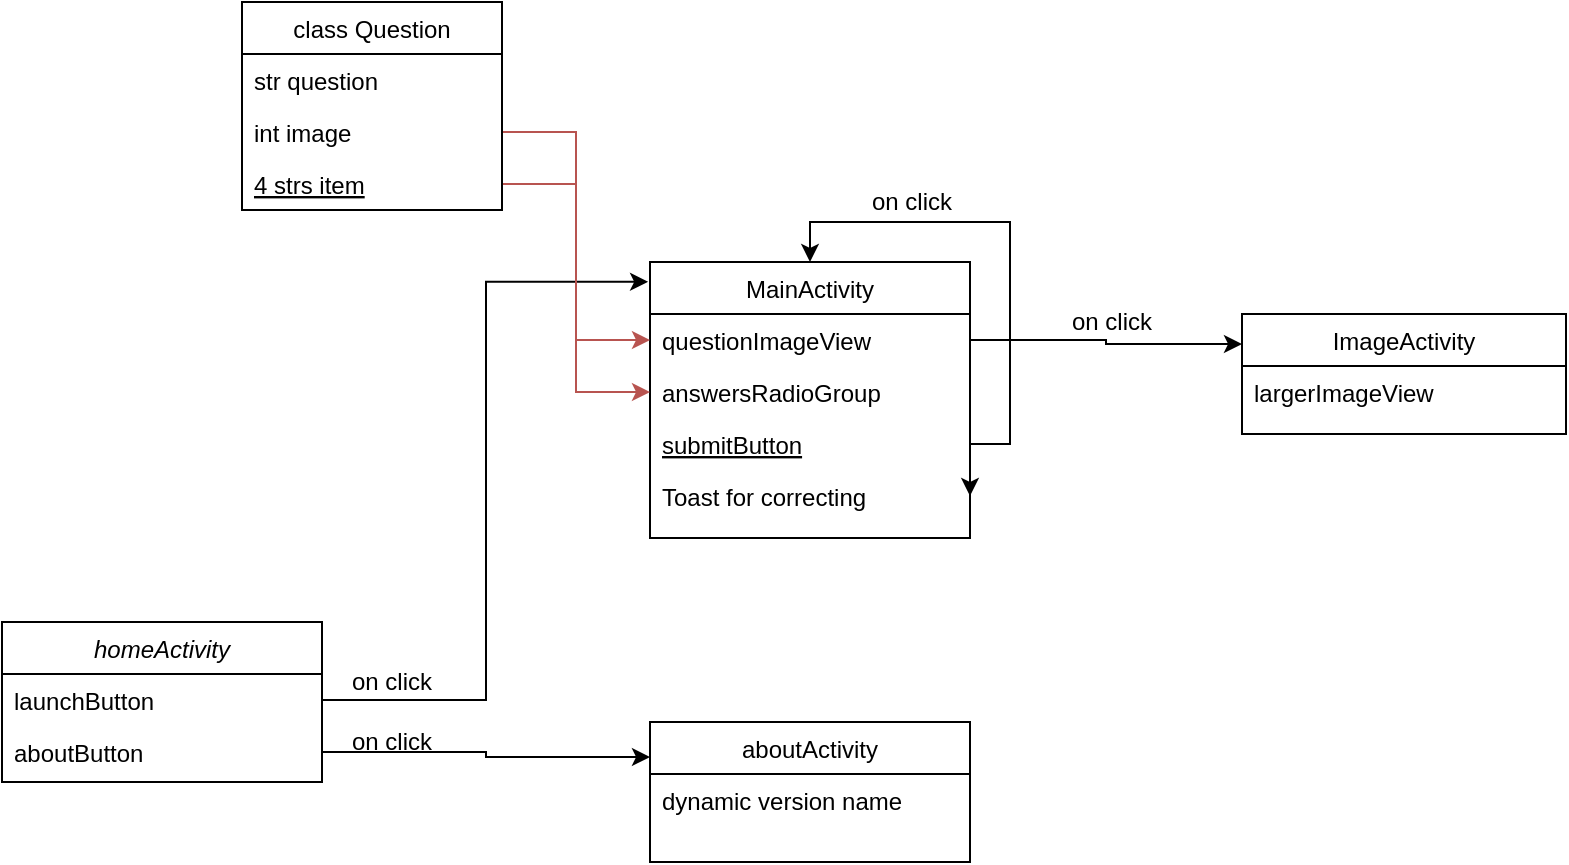 <mxfile type="device" version="12.8.8"><diagram id="C5RBs43oDa-KdzZeNtuy" name="Page-1"><mxGraphModel grid="1" shadow="0" math="0" pageHeight="1169" pageWidth="827" pageScale="1" page="1" fold="1" arrows="1" connect="1" tooltips="1" guides="1" gridSize="10" dy="792" dx="1422"><root><mxCell id="WIyWlLk6GJQsqaUBKTNV-0"/><mxCell id="WIyWlLk6GJQsqaUBKTNV-1" parent="WIyWlLk6GJQsqaUBKTNV-0"/><mxCell id="zkfFHV4jXpPFQw0GAbJ--0" style="swimlane;fontStyle=2;align=center;verticalAlign=top;childLayout=stackLayout;horizontal=1;startSize=26;horizontalStack=0;resizeParent=1;resizeLast=0;collapsible=1;marginBottom=0;rounded=0;shadow=0;strokeWidth=1;" value="homeActivity" parent="WIyWlLk6GJQsqaUBKTNV-1" vertex="1"><mxGeometry width="160" as="geometry" height="80" y="410" x="10"><mxRectangle width="160" as="alternateBounds" height="26" y="140" x="230"/></mxGeometry></mxCell><mxCell id="zkfFHV4jXpPFQw0GAbJ--1" style="text;align=left;verticalAlign=top;spacingLeft=4;spacingRight=4;overflow=hidden;rotatable=0;points=[[0,0.5],[1,0.5]];portConstraint=eastwest;" value="launchButton" parent="zkfFHV4jXpPFQw0GAbJ--0" vertex="1"><mxGeometry width="160" as="geometry" height="26" y="26"/></mxCell><mxCell id="zkfFHV4jXpPFQw0GAbJ--2" style="text;align=left;verticalAlign=top;spacingLeft=4;spacingRight=4;overflow=hidden;rotatable=0;points=[[0,0.5],[1,0.5]];portConstraint=eastwest;rounded=0;shadow=0;html=0;" value="aboutButton" parent="zkfFHV4jXpPFQw0GAbJ--0" vertex="1"><mxGeometry width="160" as="geometry" height="26" y="52"/></mxCell><mxCell id="bcbnVcoKIvkBnumT15Mb-1" style="edgeStyle=orthogonalEdgeStyle;rounded=0;orthogonalLoop=1;jettySize=auto;html=1;exitX=1;exitY=0.5;exitDx=0;exitDy=0;entryX=0;entryY=0.25;entryDx=0;entryDy=0;" target="zkfFHV4jXpPFQw0GAbJ--13" parent="WIyWlLk6GJQsqaUBKTNV-1" edge="1" source="zkfFHV4jXpPFQw0GAbJ--2"><mxGeometry as="geometry" relative="1"/></mxCell><mxCell id="bcbnVcoKIvkBnumT15Mb-2" style="edgeStyle=orthogonalEdgeStyle;rounded=0;orthogonalLoop=1;jettySize=auto;html=1;exitX=1;exitY=0.5;exitDx=0;exitDy=0;entryX=-0.006;entryY=0.072;entryDx=0;entryDy=0;entryPerimeter=0;" target="zkfFHV4jXpPFQw0GAbJ--6" parent="WIyWlLk6GJQsqaUBKTNV-1" edge="1" source="zkfFHV4jXpPFQw0GAbJ--1"><mxGeometry as="geometry" relative="1"/></mxCell><mxCell id="bcbnVcoKIvkBnumT15Mb-4" style="edgeStyle=orthogonalEdgeStyle;rounded=0;orthogonalLoop=1;jettySize=auto;html=1;exitX=1;exitY=0.5;exitDx=0;exitDy=0;entryX=0;entryY=0.25;entryDx=0;entryDy=0;" target="zkfFHV4jXpPFQw0GAbJ--17" parent="WIyWlLk6GJQsqaUBKTNV-1" edge="1" source="zkfFHV4jXpPFQw0GAbJ--7"><mxGeometry as="geometry" relative="1"/></mxCell><mxCell id="zkfFHV4jXpPFQw0GAbJ--6" style="swimlane;fontStyle=0;align=center;verticalAlign=top;childLayout=stackLayout;horizontal=1;startSize=26;horizontalStack=0;resizeParent=1;resizeLast=0;collapsible=1;marginBottom=0;rounded=0;shadow=0;strokeWidth=1;" value="MainActivity" parent="WIyWlLk6GJQsqaUBKTNV-1" vertex="1"><mxGeometry width="160" as="geometry" height="138" y="230" x="334"><mxRectangle width="160" as="alternateBounds" height="26" y="380" x="130"/></mxGeometry></mxCell><mxCell id="zkfFHV4jXpPFQw0GAbJ--7" style="text;align=left;verticalAlign=top;spacingLeft=4;spacingRight=4;overflow=hidden;rotatable=0;points=[[0,0.5],[1,0.5]];portConstraint=eastwest;" value="questionImageView" parent="zkfFHV4jXpPFQw0GAbJ--6" vertex="1"><mxGeometry width="160" as="geometry" height="26" y="26"/></mxCell><mxCell id="zkfFHV4jXpPFQw0GAbJ--8" style="text;align=left;verticalAlign=top;spacingLeft=4;spacingRight=4;overflow=hidden;rotatable=0;points=[[0,0.5],[1,0.5]];portConstraint=eastwest;rounded=0;shadow=0;html=0;" value="answersRadioGroup" parent="zkfFHV4jXpPFQw0GAbJ--6" vertex="1"><mxGeometry width="160" as="geometry" height="26" y="52"/></mxCell><mxCell id="bcbnVcoKIvkBnumT15Mb-3" style="edgeStyle=orthogonalEdgeStyle;rounded=0;orthogonalLoop=1;jettySize=auto;html=1;exitX=1;exitY=0.5;exitDx=0;exitDy=0;entryX=0.5;entryY=0;entryDx=0;entryDy=0;" target="zkfFHV4jXpPFQw0GAbJ--6" parent="zkfFHV4jXpPFQw0GAbJ--6" edge="1" source="zkfFHV4jXpPFQw0GAbJ--10"><mxGeometry as="geometry" relative="1"/></mxCell><mxCell id="bcbnVcoKIvkBnumT15Mb-22" style="edgeStyle=orthogonalEdgeStyle;rounded=0;orthogonalLoop=1;jettySize=auto;html=1;exitX=1;exitY=0.5;exitDx=0;exitDy=0;entryX=1;entryY=0.5;entryDx=0;entryDy=0;" target="zkfFHV4jXpPFQw0GAbJ--11" parent="zkfFHV4jXpPFQw0GAbJ--6" edge="1" source="zkfFHV4jXpPFQw0GAbJ--10"><mxGeometry as="geometry" relative="1"/></mxCell><mxCell id="zkfFHV4jXpPFQw0GAbJ--10" style="text;align=left;verticalAlign=top;spacingLeft=4;spacingRight=4;overflow=hidden;rotatable=0;points=[[0,0.5],[1,0.5]];portConstraint=eastwest;fontStyle=4" value="submitButton" parent="zkfFHV4jXpPFQw0GAbJ--6" vertex="1"><mxGeometry width="160" as="geometry" height="26" y="78"/></mxCell><mxCell id="zkfFHV4jXpPFQw0GAbJ--11" style="text;align=left;verticalAlign=top;spacingLeft=4;spacingRight=4;overflow=hidden;rotatable=0;points=[[0,0.5],[1,0.5]];portConstraint=eastwest;" value="Toast for correcting" parent="zkfFHV4jXpPFQw0GAbJ--6" vertex="1"><mxGeometry width="160" as="geometry" height="26" y="104"/></mxCell><mxCell id="bcbnVcoKIvkBnumT15Mb-14" style="edgeStyle=orthogonalEdgeStyle;rounded=0;orthogonalLoop=1;jettySize=auto;html=1;exitX=1;exitY=0.5;exitDx=0;exitDy=0;entryX=0;entryY=0.5;entryDx=0;entryDy=0;fillColor=#f8cecc;strokeColor=#b85450;" target="zkfFHV4jXpPFQw0GAbJ--7" parent="WIyWlLk6GJQsqaUBKTNV-1" edge="1" source="bcbnVcoKIvkBnumT15Mb-10"><mxGeometry as="geometry" relative="1"/></mxCell><mxCell id="bcbnVcoKIvkBnumT15Mb-15" style="edgeStyle=orthogonalEdgeStyle;rounded=0;orthogonalLoop=1;jettySize=auto;html=1;exitX=1;exitY=0.5;exitDx=0;exitDy=0;entryX=0;entryY=0.5;entryDx=0;entryDy=0;fillColor=#f8cecc;strokeColor=#b85450;" target="zkfFHV4jXpPFQw0GAbJ--8" parent="WIyWlLk6GJQsqaUBKTNV-1" edge="1" source="bcbnVcoKIvkBnumT15Mb-12"><mxGeometry as="geometry" relative="1"/></mxCell><mxCell id="zkfFHV4jXpPFQw0GAbJ--17" style="swimlane;fontStyle=0;align=center;verticalAlign=top;childLayout=stackLayout;horizontal=1;startSize=26;horizontalStack=0;resizeParent=1;resizeLast=0;collapsible=1;marginBottom=0;rounded=0;shadow=0;strokeWidth=1;" value="ImageActivity" parent="WIyWlLk6GJQsqaUBKTNV-1" vertex="1"><mxGeometry width="162" as="geometry" height="60" y="256" x="630"><mxRectangle width="160" as="alternateBounds" height="26" y="140" x="550"/></mxGeometry></mxCell><mxCell id="zkfFHV4jXpPFQw0GAbJ--18" style="text;align=left;verticalAlign=top;spacingLeft=4;spacingRight=4;overflow=hidden;rotatable=0;points=[[0,0.5],[1,0.5]];portConstraint=eastwest;" value="largerImageView" parent="zkfFHV4jXpPFQw0GAbJ--17" vertex="1"><mxGeometry width="162" as="geometry" height="26" y="26"/></mxCell><mxCell id="bcbnVcoKIvkBnumT15Mb-18" style="text;html=1;strokeColor=none;fillColor=none;align=center;verticalAlign=middle;whiteSpace=wrap;rounded=0;" value="on click" parent="WIyWlLk6GJQsqaUBKTNV-1" vertex="1"><mxGeometry width="90" as="geometry" height="20" y="430" x="160"/></mxCell><mxCell id="bcbnVcoKIvkBnumT15Mb-19" style="text;html=1;strokeColor=none;fillColor=none;align=center;verticalAlign=middle;whiteSpace=wrap;rounded=0;" value="on click" parent="WIyWlLk6GJQsqaUBKTNV-1" vertex="1"><mxGeometry width="90" as="geometry" height="20" y="460" x="160"/></mxCell><mxCell id="bcbnVcoKIvkBnumT15Mb-20" style="text;html=1;strokeColor=none;fillColor=none;align=center;verticalAlign=middle;whiteSpace=wrap;rounded=0;" value="on click" parent="WIyWlLk6GJQsqaUBKTNV-1" vertex="1"><mxGeometry width="90" as="geometry" height="20" y="190" x="420"/></mxCell><mxCell id="bcbnVcoKIvkBnumT15Mb-21" style="text;html=1;strokeColor=none;fillColor=none;align=center;verticalAlign=middle;whiteSpace=wrap;rounded=0;" value="on click" parent="WIyWlLk6GJQsqaUBKTNV-1" vertex="1"><mxGeometry width="90" as="geometry" height="20" y="250" x="520"/></mxCell><mxCell id="bcbnVcoKIvkBnumT15Mb-8" style="swimlane;fontStyle=0;align=center;verticalAlign=top;childLayout=stackLayout;horizontal=1;startSize=26;horizontalStack=0;resizeParent=1;resizeLast=0;collapsible=1;marginBottom=0;rounded=0;shadow=0;strokeWidth=1;" value="class Question" parent="WIyWlLk6GJQsqaUBKTNV-1" vertex="1"><mxGeometry width="130" as="geometry" height="104" y="100" x="130"><mxRectangle width="160" as="alternateBounds" height="26" y="380" x="130"/></mxGeometry></mxCell><mxCell id="bcbnVcoKIvkBnumT15Mb-9" style="text;align=left;verticalAlign=top;spacingLeft=4;spacingRight=4;overflow=hidden;rotatable=0;points=[[0,0.5],[1,0.5]];portConstraint=eastwest;" value="str question" parent="bcbnVcoKIvkBnumT15Mb-8" vertex="1"><mxGeometry width="130" as="geometry" height="26" y="26"/></mxCell><mxCell id="bcbnVcoKIvkBnumT15Mb-10" style="text;align=left;verticalAlign=top;spacingLeft=4;spacingRight=4;overflow=hidden;rotatable=0;points=[[0,0.5],[1,0.5]];portConstraint=eastwest;rounded=0;shadow=0;html=0;" value="int image" parent="bcbnVcoKIvkBnumT15Mb-8" vertex="1"><mxGeometry width="130" as="geometry" height="26" y="52"/></mxCell><mxCell id="bcbnVcoKIvkBnumT15Mb-12" style="text;align=left;verticalAlign=top;spacingLeft=4;spacingRight=4;overflow=hidden;rotatable=0;points=[[0,0.5],[1,0.5]];portConstraint=eastwest;fontStyle=4" value="4 strs item" parent="bcbnVcoKIvkBnumT15Mb-8" vertex="1"><mxGeometry width="130" as="geometry" height="26" y="78"/></mxCell><mxCell id="zkfFHV4jXpPFQw0GAbJ--13" style="swimlane;fontStyle=0;align=center;verticalAlign=top;childLayout=stackLayout;horizontal=1;startSize=26;horizontalStack=0;resizeParent=1;resizeLast=0;collapsible=1;marginBottom=0;rounded=0;shadow=0;strokeWidth=1;" value="aboutActivity" parent="WIyWlLk6GJQsqaUBKTNV-1" vertex="1"><mxGeometry width="160" as="geometry" height="70" y="460" x="334"><mxRectangle width="170" as="alternateBounds" height="26" y="380" x="340"/></mxGeometry></mxCell><mxCell id="zkfFHV4jXpPFQw0GAbJ--14" style="text;align=left;verticalAlign=top;spacingLeft=4;spacingRight=4;overflow=hidden;rotatable=0;points=[[0,0.5],[1,0.5]];portConstraint=eastwest;" value="dynamic version name" parent="zkfFHV4jXpPFQw0GAbJ--13" vertex="1"><mxGeometry width="160" as="geometry" height="26" y="26"/></mxCell></root></mxGraphModel></diagram></mxfile>